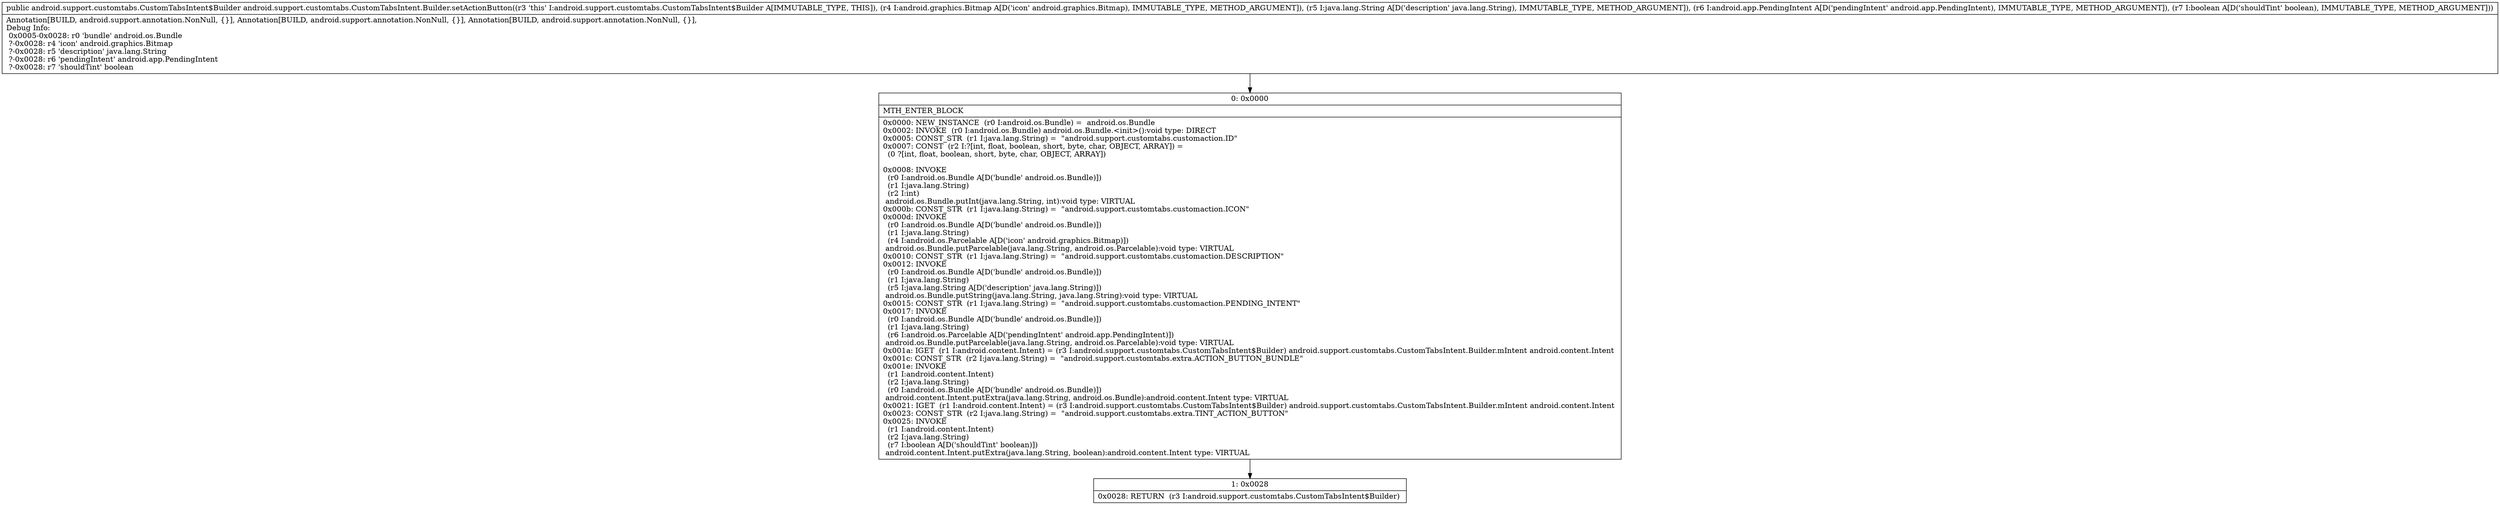 digraph "CFG forandroid.support.customtabs.CustomTabsIntent.Builder.setActionButton(Landroid\/graphics\/Bitmap;Ljava\/lang\/String;Landroid\/app\/PendingIntent;Z)Landroid\/support\/customtabs\/CustomTabsIntent$Builder;" {
Node_0 [shape=record,label="{0\:\ 0x0000|MTH_ENTER_BLOCK\l|0x0000: NEW_INSTANCE  (r0 I:android.os.Bundle) =  android.os.Bundle \l0x0002: INVOKE  (r0 I:android.os.Bundle) android.os.Bundle.\<init\>():void type: DIRECT \l0x0005: CONST_STR  (r1 I:java.lang.String) =  \"android.support.customtabs.customaction.ID\" \l0x0007: CONST  (r2 I:?[int, float, boolean, short, byte, char, OBJECT, ARRAY]) = \l  (0 ?[int, float, boolean, short, byte, char, OBJECT, ARRAY])\l \l0x0008: INVOKE  \l  (r0 I:android.os.Bundle A[D('bundle' android.os.Bundle)])\l  (r1 I:java.lang.String)\l  (r2 I:int)\l android.os.Bundle.putInt(java.lang.String, int):void type: VIRTUAL \l0x000b: CONST_STR  (r1 I:java.lang.String) =  \"android.support.customtabs.customaction.ICON\" \l0x000d: INVOKE  \l  (r0 I:android.os.Bundle A[D('bundle' android.os.Bundle)])\l  (r1 I:java.lang.String)\l  (r4 I:android.os.Parcelable A[D('icon' android.graphics.Bitmap)])\l android.os.Bundle.putParcelable(java.lang.String, android.os.Parcelable):void type: VIRTUAL \l0x0010: CONST_STR  (r1 I:java.lang.String) =  \"android.support.customtabs.customaction.DESCRIPTION\" \l0x0012: INVOKE  \l  (r0 I:android.os.Bundle A[D('bundle' android.os.Bundle)])\l  (r1 I:java.lang.String)\l  (r5 I:java.lang.String A[D('description' java.lang.String)])\l android.os.Bundle.putString(java.lang.String, java.lang.String):void type: VIRTUAL \l0x0015: CONST_STR  (r1 I:java.lang.String) =  \"android.support.customtabs.customaction.PENDING_INTENT\" \l0x0017: INVOKE  \l  (r0 I:android.os.Bundle A[D('bundle' android.os.Bundle)])\l  (r1 I:java.lang.String)\l  (r6 I:android.os.Parcelable A[D('pendingIntent' android.app.PendingIntent)])\l android.os.Bundle.putParcelable(java.lang.String, android.os.Parcelable):void type: VIRTUAL \l0x001a: IGET  (r1 I:android.content.Intent) = (r3 I:android.support.customtabs.CustomTabsIntent$Builder) android.support.customtabs.CustomTabsIntent.Builder.mIntent android.content.Intent \l0x001c: CONST_STR  (r2 I:java.lang.String) =  \"android.support.customtabs.extra.ACTION_BUTTON_BUNDLE\" \l0x001e: INVOKE  \l  (r1 I:android.content.Intent)\l  (r2 I:java.lang.String)\l  (r0 I:android.os.Bundle A[D('bundle' android.os.Bundle)])\l android.content.Intent.putExtra(java.lang.String, android.os.Bundle):android.content.Intent type: VIRTUAL \l0x0021: IGET  (r1 I:android.content.Intent) = (r3 I:android.support.customtabs.CustomTabsIntent$Builder) android.support.customtabs.CustomTabsIntent.Builder.mIntent android.content.Intent \l0x0023: CONST_STR  (r2 I:java.lang.String) =  \"android.support.customtabs.extra.TINT_ACTION_BUTTON\" \l0x0025: INVOKE  \l  (r1 I:android.content.Intent)\l  (r2 I:java.lang.String)\l  (r7 I:boolean A[D('shouldTint' boolean)])\l android.content.Intent.putExtra(java.lang.String, boolean):android.content.Intent type: VIRTUAL \l}"];
Node_1 [shape=record,label="{1\:\ 0x0028|0x0028: RETURN  (r3 I:android.support.customtabs.CustomTabsIntent$Builder) \l}"];
MethodNode[shape=record,label="{public android.support.customtabs.CustomTabsIntent$Builder android.support.customtabs.CustomTabsIntent.Builder.setActionButton((r3 'this' I:android.support.customtabs.CustomTabsIntent$Builder A[IMMUTABLE_TYPE, THIS]), (r4 I:android.graphics.Bitmap A[D('icon' android.graphics.Bitmap), IMMUTABLE_TYPE, METHOD_ARGUMENT]), (r5 I:java.lang.String A[D('description' java.lang.String), IMMUTABLE_TYPE, METHOD_ARGUMENT]), (r6 I:android.app.PendingIntent A[D('pendingIntent' android.app.PendingIntent), IMMUTABLE_TYPE, METHOD_ARGUMENT]), (r7 I:boolean A[D('shouldTint' boolean), IMMUTABLE_TYPE, METHOD_ARGUMENT]))  | Annotation[BUILD, android.support.annotation.NonNull, \{\}], Annotation[BUILD, android.support.annotation.NonNull, \{\}], Annotation[BUILD, android.support.annotation.NonNull, \{\}], \lDebug Info:\l  0x0005\-0x0028: r0 'bundle' android.os.Bundle\l  ?\-0x0028: r4 'icon' android.graphics.Bitmap\l  ?\-0x0028: r5 'description' java.lang.String\l  ?\-0x0028: r6 'pendingIntent' android.app.PendingIntent\l  ?\-0x0028: r7 'shouldTint' boolean\l}"];
MethodNode -> Node_0;
Node_0 -> Node_1;
}

